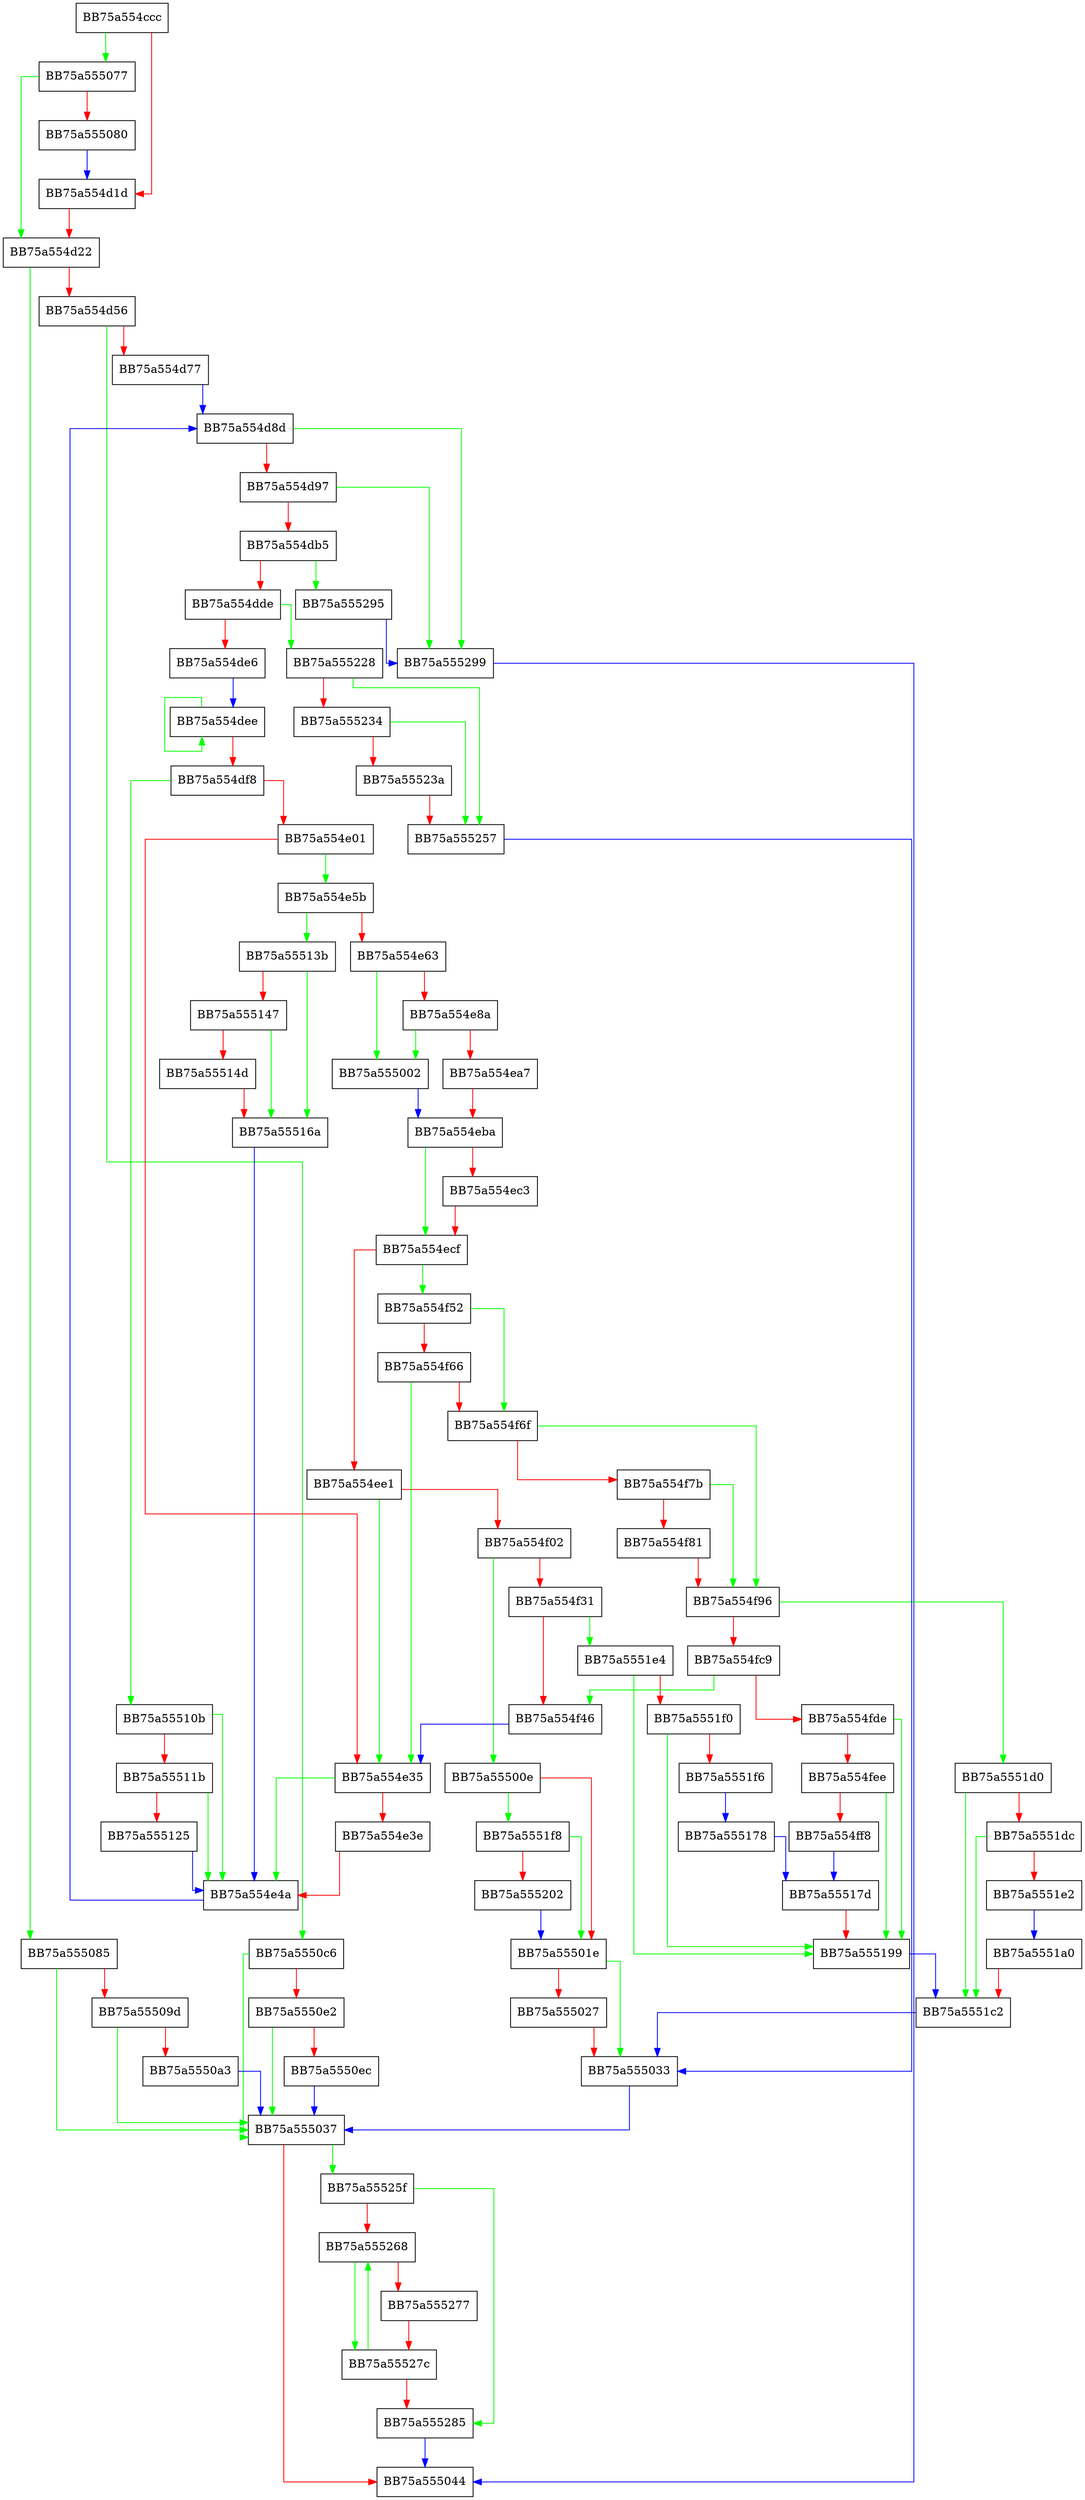 digraph EnumServices {
  node [shape="box"];
  graph [splines=ortho];
  BB75a554ccc -> BB75a555077 [color="green"];
  BB75a554ccc -> BB75a554d1d [color="red"];
  BB75a554d1d -> BB75a554d22 [color="red"];
  BB75a554d22 -> BB75a555085 [color="green"];
  BB75a554d22 -> BB75a554d56 [color="red"];
  BB75a554d56 -> BB75a5550c6 [color="green"];
  BB75a554d56 -> BB75a554d77 [color="red"];
  BB75a554d77 -> BB75a554d8d [color="blue"];
  BB75a554d8d -> BB75a555299 [color="green"];
  BB75a554d8d -> BB75a554d97 [color="red"];
  BB75a554d97 -> BB75a555299 [color="green"];
  BB75a554d97 -> BB75a554db5 [color="red"];
  BB75a554db5 -> BB75a555295 [color="green"];
  BB75a554db5 -> BB75a554dde [color="red"];
  BB75a554dde -> BB75a555228 [color="green"];
  BB75a554dde -> BB75a554de6 [color="red"];
  BB75a554de6 -> BB75a554dee [color="blue"];
  BB75a554dee -> BB75a554dee [color="green"];
  BB75a554dee -> BB75a554df8 [color="red"];
  BB75a554df8 -> BB75a55510b [color="green"];
  BB75a554df8 -> BB75a554e01 [color="red"];
  BB75a554e01 -> BB75a554e5b [color="green"];
  BB75a554e01 -> BB75a554e35 [color="red"];
  BB75a554e35 -> BB75a554e4a [color="green"];
  BB75a554e35 -> BB75a554e3e [color="red"];
  BB75a554e3e -> BB75a554e4a [color="red"];
  BB75a554e4a -> BB75a554d8d [color="blue"];
  BB75a554e5b -> BB75a55513b [color="green"];
  BB75a554e5b -> BB75a554e63 [color="red"];
  BB75a554e63 -> BB75a555002 [color="green"];
  BB75a554e63 -> BB75a554e8a [color="red"];
  BB75a554e8a -> BB75a555002 [color="green"];
  BB75a554e8a -> BB75a554ea7 [color="red"];
  BB75a554ea7 -> BB75a554eba [color="red"];
  BB75a554eba -> BB75a554ecf [color="green"];
  BB75a554eba -> BB75a554ec3 [color="red"];
  BB75a554ec3 -> BB75a554ecf [color="red"];
  BB75a554ecf -> BB75a554f52 [color="green"];
  BB75a554ecf -> BB75a554ee1 [color="red"];
  BB75a554ee1 -> BB75a554e35 [color="green"];
  BB75a554ee1 -> BB75a554f02 [color="red"];
  BB75a554f02 -> BB75a55500e [color="green"];
  BB75a554f02 -> BB75a554f31 [color="red"];
  BB75a554f31 -> BB75a5551e4 [color="green"];
  BB75a554f31 -> BB75a554f46 [color="red"];
  BB75a554f46 -> BB75a554e35 [color="blue"];
  BB75a554f52 -> BB75a554f6f [color="green"];
  BB75a554f52 -> BB75a554f66 [color="red"];
  BB75a554f66 -> BB75a554e35 [color="green"];
  BB75a554f66 -> BB75a554f6f [color="red"];
  BB75a554f6f -> BB75a554f96 [color="green"];
  BB75a554f6f -> BB75a554f7b [color="red"];
  BB75a554f7b -> BB75a554f96 [color="green"];
  BB75a554f7b -> BB75a554f81 [color="red"];
  BB75a554f81 -> BB75a554f96 [color="red"];
  BB75a554f96 -> BB75a5551d0 [color="green"];
  BB75a554f96 -> BB75a554fc9 [color="red"];
  BB75a554fc9 -> BB75a554f46 [color="green"];
  BB75a554fc9 -> BB75a554fde [color="red"];
  BB75a554fde -> BB75a555199 [color="green"];
  BB75a554fde -> BB75a554fee [color="red"];
  BB75a554fee -> BB75a555199 [color="green"];
  BB75a554fee -> BB75a554ff8 [color="red"];
  BB75a554ff8 -> BB75a55517d [color="blue"];
  BB75a555002 -> BB75a554eba [color="blue"];
  BB75a55500e -> BB75a5551f8 [color="green"];
  BB75a55500e -> BB75a55501e [color="red"];
  BB75a55501e -> BB75a555033 [color="green"];
  BB75a55501e -> BB75a555027 [color="red"];
  BB75a555027 -> BB75a555033 [color="red"];
  BB75a555033 -> BB75a555037 [color="blue"];
  BB75a555037 -> BB75a55525f [color="green"];
  BB75a555037 -> BB75a555044 [color="red"];
  BB75a555077 -> BB75a554d22 [color="green"];
  BB75a555077 -> BB75a555080 [color="red"];
  BB75a555080 -> BB75a554d1d [color="blue"];
  BB75a555085 -> BB75a555037 [color="green"];
  BB75a555085 -> BB75a55509d [color="red"];
  BB75a55509d -> BB75a555037 [color="green"];
  BB75a55509d -> BB75a5550a3 [color="red"];
  BB75a5550a3 -> BB75a555037 [color="blue"];
  BB75a5550c6 -> BB75a555037 [color="green"];
  BB75a5550c6 -> BB75a5550e2 [color="red"];
  BB75a5550e2 -> BB75a555037 [color="green"];
  BB75a5550e2 -> BB75a5550ec [color="red"];
  BB75a5550ec -> BB75a555037 [color="blue"];
  BB75a55510b -> BB75a554e4a [color="green"];
  BB75a55510b -> BB75a55511b [color="red"];
  BB75a55511b -> BB75a554e4a [color="green"];
  BB75a55511b -> BB75a555125 [color="red"];
  BB75a555125 -> BB75a554e4a [color="blue"];
  BB75a55513b -> BB75a55516a [color="green"];
  BB75a55513b -> BB75a555147 [color="red"];
  BB75a555147 -> BB75a55516a [color="green"];
  BB75a555147 -> BB75a55514d [color="red"];
  BB75a55514d -> BB75a55516a [color="red"];
  BB75a55516a -> BB75a554e4a [color="blue"];
  BB75a555178 -> BB75a55517d [color="blue"];
  BB75a55517d -> BB75a555199 [color="red"];
  BB75a555199 -> BB75a5551c2 [color="blue"];
  BB75a5551a0 -> BB75a5551c2 [color="red"];
  BB75a5551c2 -> BB75a555033 [color="blue"];
  BB75a5551d0 -> BB75a5551c2 [color="green"];
  BB75a5551d0 -> BB75a5551dc [color="red"];
  BB75a5551dc -> BB75a5551c2 [color="green"];
  BB75a5551dc -> BB75a5551e2 [color="red"];
  BB75a5551e2 -> BB75a5551a0 [color="blue"];
  BB75a5551e4 -> BB75a555199 [color="green"];
  BB75a5551e4 -> BB75a5551f0 [color="red"];
  BB75a5551f0 -> BB75a555199 [color="green"];
  BB75a5551f0 -> BB75a5551f6 [color="red"];
  BB75a5551f6 -> BB75a555178 [color="blue"];
  BB75a5551f8 -> BB75a55501e [color="green"];
  BB75a5551f8 -> BB75a555202 [color="red"];
  BB75a555202 -> BB75a55501e [color="blue"];
  BB75a555228 -> BB75a555257 [color="green"];
  BB75a555228 -> BB75a555234 [color="red"];
  BB75a555234 -> BB75a555257 [color="green"];
  BB75a555234 -> BB75a55523a [color="red"];
  BB75a55523a -> BB75a555257 [color="red"];
  BB75a555257 -> BB75a555033 [color="blue"];
  BB75a55525f -> BB75a555285 [color="green"];
  BB75a55525f -> BB75a555268 [color="red"];
  BB75a555268 -> BB75a55527c [color="green"];
  BB75a555268 -> BB75a555277 [color="red"];
  BB75a555277 -> BB75a55527c [color="red"];
  BB75a55527c -> BB75a555268 [color="green"];
  BB75a55527c -> BB75a555285 [color="red"];
  BB75a555285 -> BB75a555044 [color="blue"];
  BB75a555295 -> BB75a555299 [color="blue"];
  BB75a555299 -> BB75a555044 [color="blue"];
}